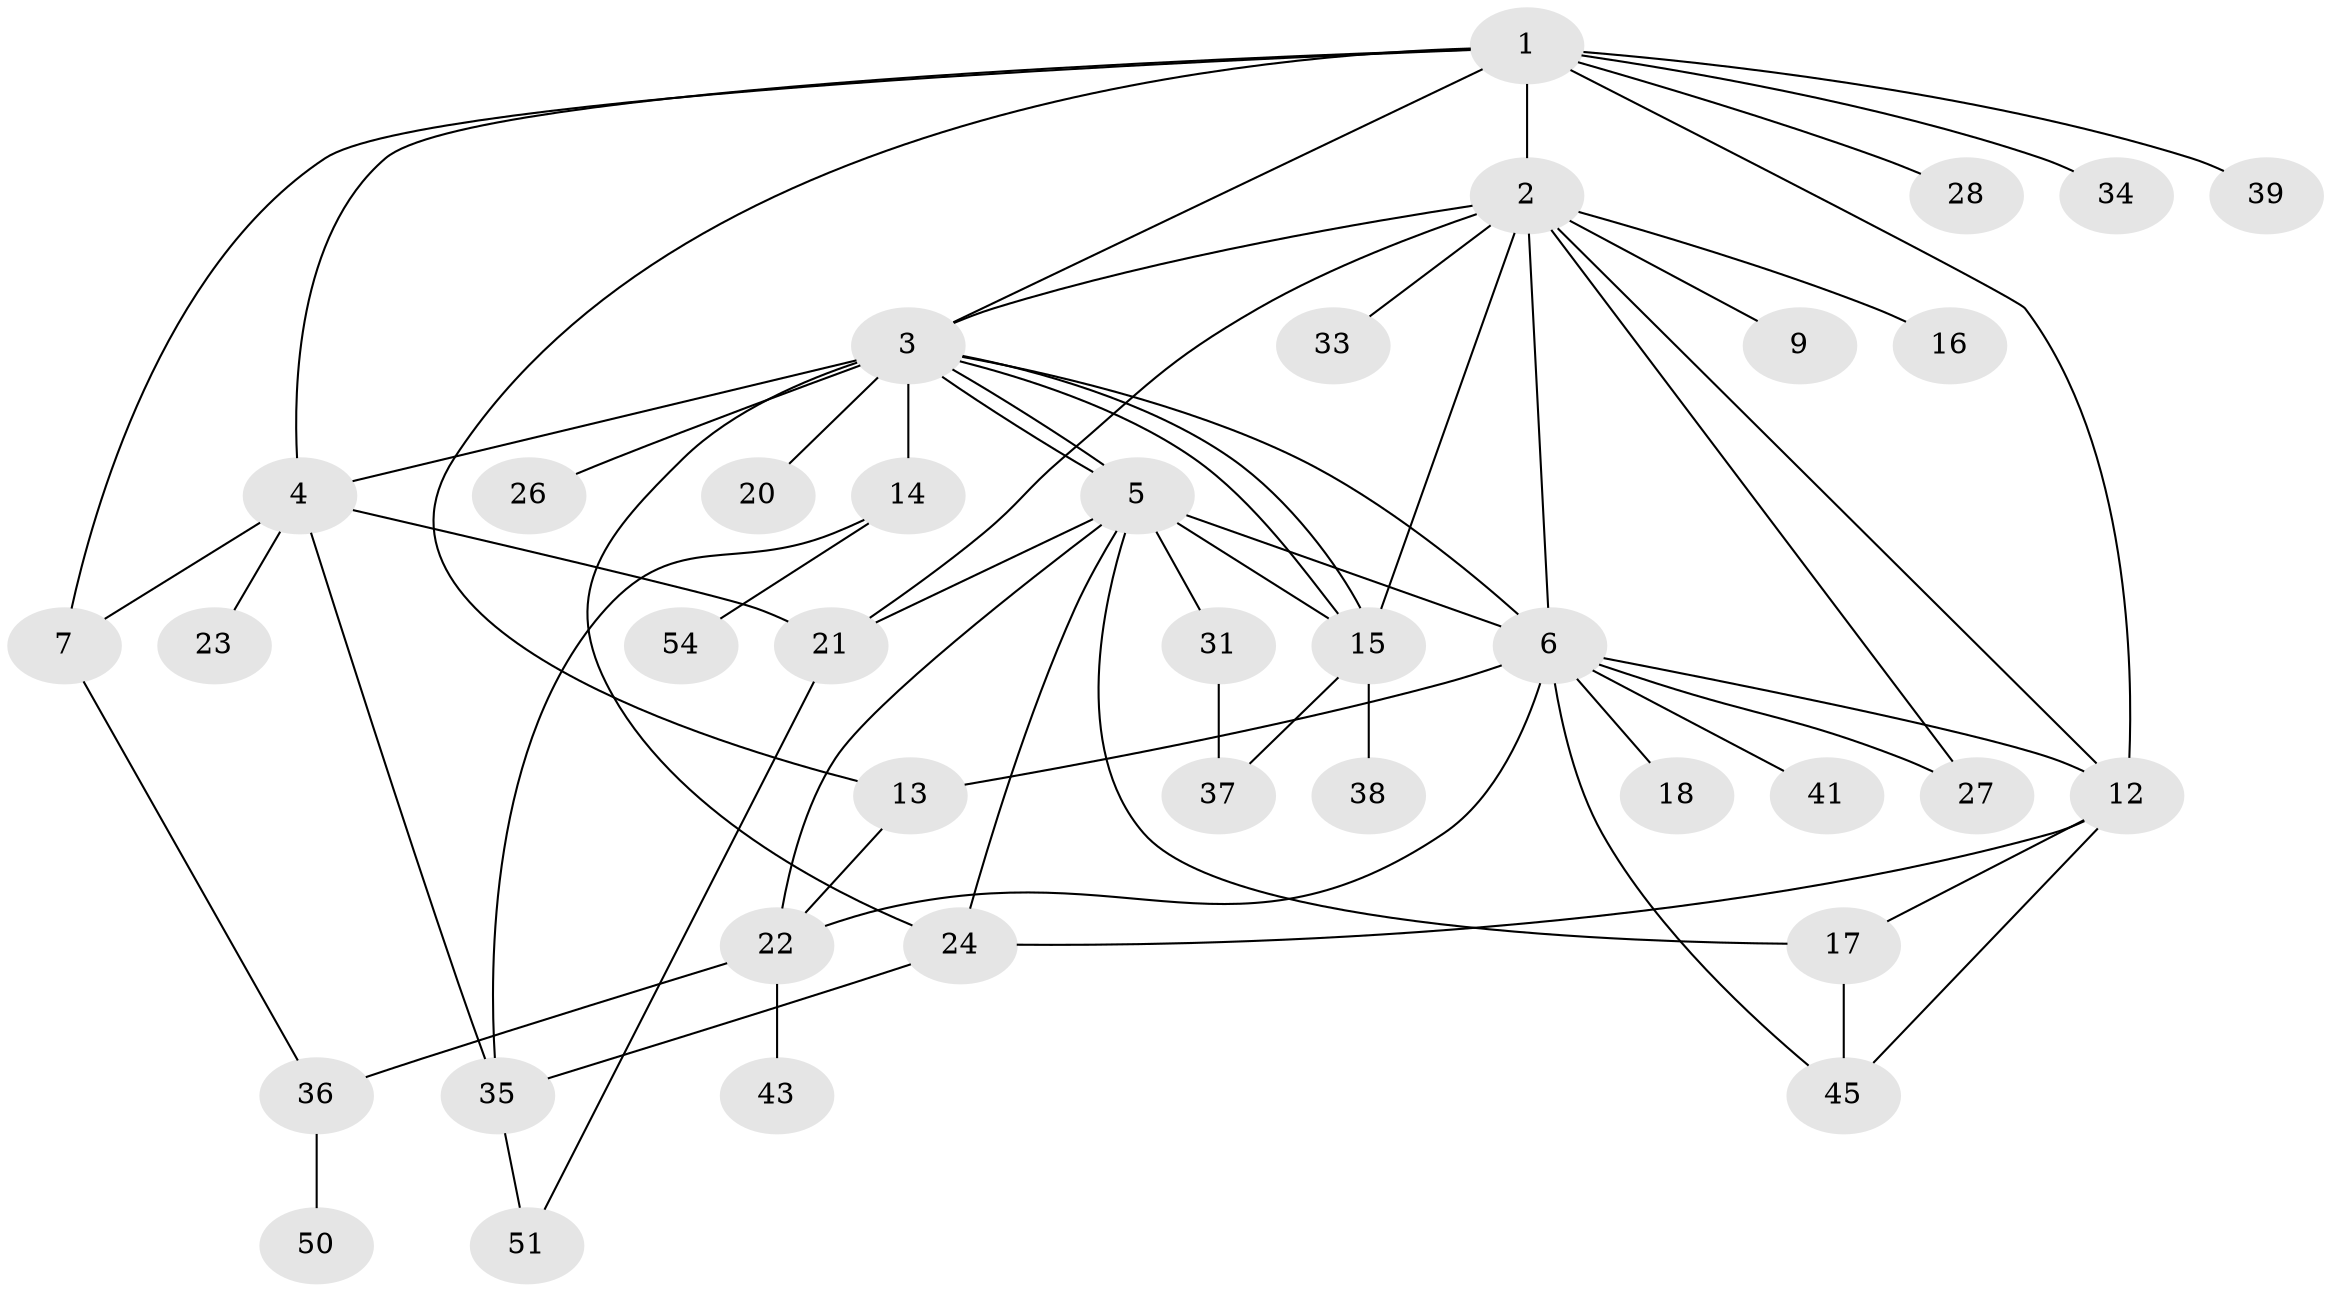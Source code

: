 // Generated by graph-tools (version 1.1) at 2025/51/02/27/25 19:51:56]
// undirected, 37 vertices, 63 edges
graph export_dot {
graph [start="1"]
  node [color=gray90,style=filled];
  1 [super="+11"];
  2 [super="+29"];
  3 [super="+19"];
  4 [super="+25"];
  5 [super="+8"];
  6 [super="+10"];
  7 [super="+46"];
  9;
  12 [super="+47"];
  13;
  14 [super="+40"];
  15;
  16;
  17 [super="+49"];
  18;
  20;
  21 [super="+52"];
  22 [super="+30"];
  23;
  24 [super="+32"];
  26;
  27;
  28;
  31 [super="+44"];
  33 [super="+48"];
  34;
  35 [super="+53"];
  36 [super="+42"];
  37;
  38;
  39;
  41;
  43;
  45;
  50;
  51;
  54;
  1 -- 2;
  1 -- 7;
  1 -- 12;
  1 -- 13;
  1 -- 28;
  1 -- 39;
  1 -- 34;
  1 -- 4;
  1 -- 3;
  2 -- 3;
  2 -- 6;
  2 -- 9;
  2 -- 12;
  2 -- 15;
  2 -- 16;
  2 -- 21;
  2 -- 27;
  2 -- 33;
  3 -- 4;
  3 -- 5;
  3 -- 5;
  3 -- 6;
  3 -- 14;
  3 -- 15;
  3 -- 15;
  3 -- 20;
  3 -- 26;
  3 -- 24;
  4 -- 23;
  4 -- 35;
  4 -- 7;
  4 -- 21;
  5 -- 6;
  5 -- 15;
  5 -- 17;
  5 -- 21 [weight=2];
  5 -- 24;
  5 -- 31;
  5 -- 22;
  6 -- 12;
  6 -- 13;
  6 -- 18;
  6 -- 22;
  6 -- 27;
  6 -- 41;
  6 -- 45;
  7 -- 36;
  12 -- 45;
  12 -- 24;
  12 -- 17;
  13 -- 22;
  14 -- 35;
  14 -- 54;
  15 -- 37;
  15 -- 38;
  17 -- 45;
  21 -- 51;
  22 -- 36;
  22 -- 43;
  24 -- 35;
  31 -- 37;
  35 -- 51;
  36 -- 50;
}
